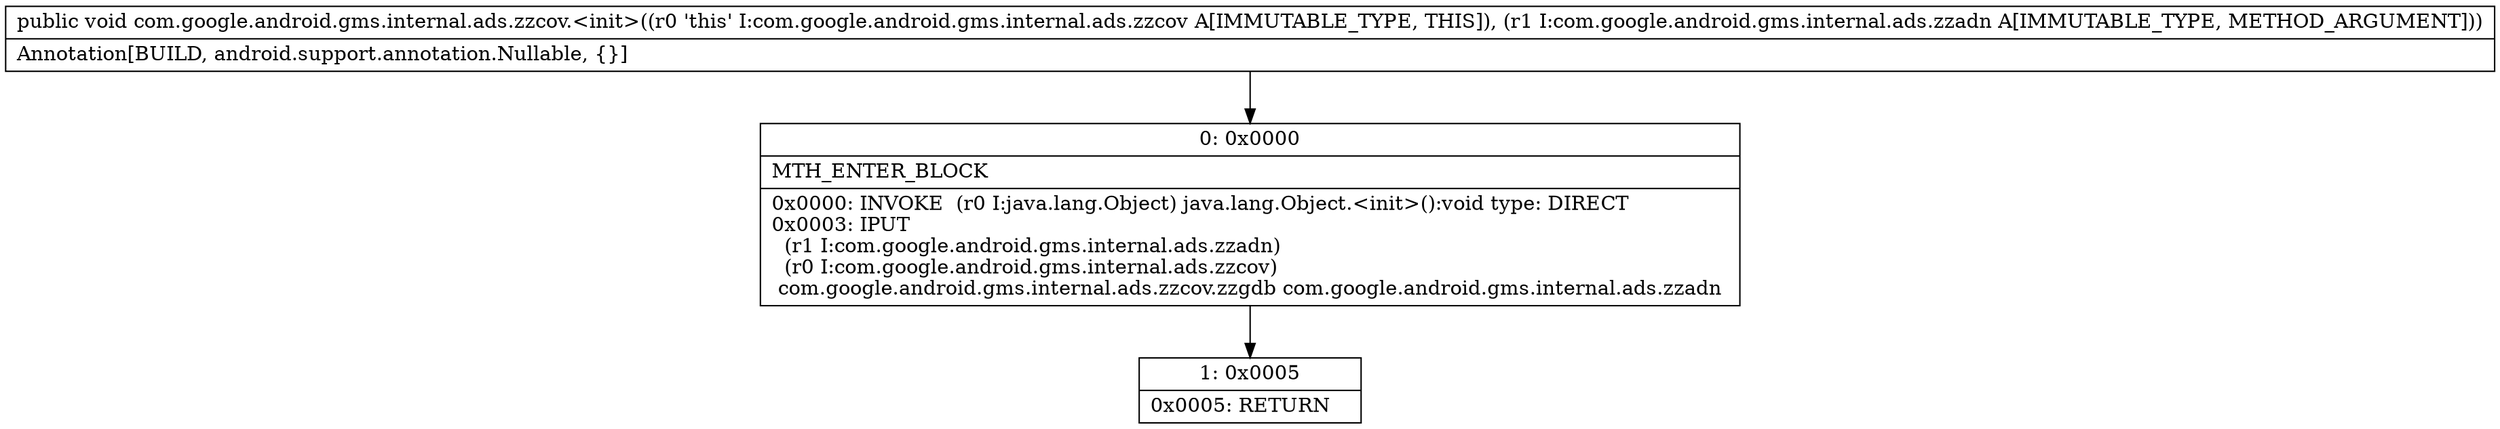 digraph "CFG forcom.google.android.gms.internal.ads.zzcov.\<init\>(Lcom\/google\/android\/gms\/internal\/ads\/zzadn;)V" {
Node_0 [shape=record,label="{0\:\ 0x0000|MTH_ENTER_BLOCK\l|0x0000: INVOKE  (r0 I:java.lang.Object) java.lang.Object.\<init\>():void type: DIRECT \l0x0003: IPUT  \l  (r1 I:com.google.android.gms.internal.ads.zzadn)\l  (r0 I:com.google.android.gms.internal.ads.zzcov)\l com.google.android.gms.internal.ads.zzcov.zzgdb com.google.android.gms.internal.ads.zzadn \l}"];
Node_1 [shape=record,label="{1\:\ 0x0005|0x0005: RETURN   \l}"];
MethodNode[shape=record,label="{public void com.google.android.gms.internal.ads.zzcov.\<init\>((r0 'this' I:com.google.android.gms.internal.ads.zzcov A[IMMUTABLE_TYPE, THIS]), (r1 I:com.google.android.gms.internal.ads.zzadn A[IMMUTABLE_TYPE, METHOD_ARGUMENT]))  | Annotation[BUILD, android.support.annotation.Nullable, \{\}]\l}"];
MethodNode -> Node_0;
Node_0 -> Node_1;
}

